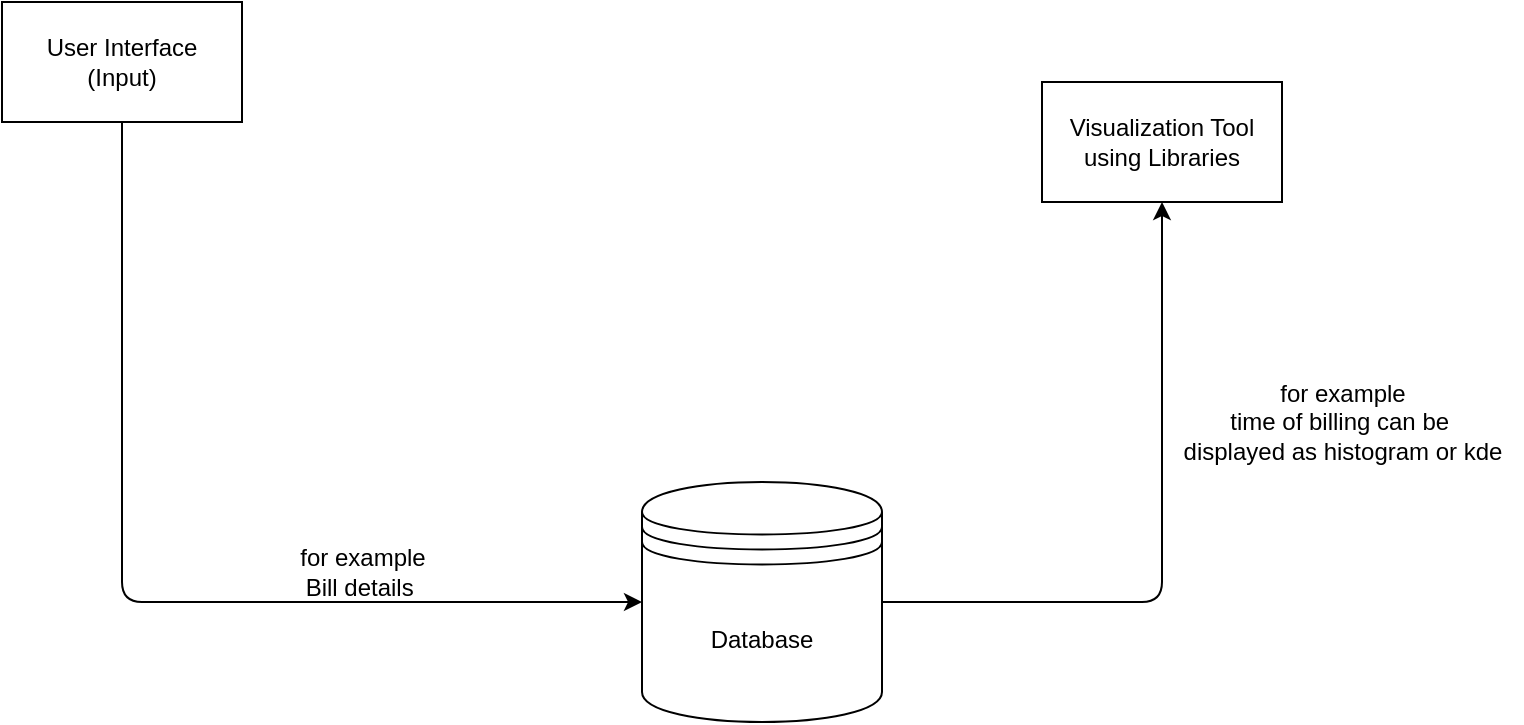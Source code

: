 <mxfile>
    <diagram id="y8rTg7FHPoKtzieyn0er" name="Page-1">
        <mxGraphModel dx="1155" dy="779" grid="1" gridSize="10" guides="1" tooltips="1" connect="1" arrows="1" fold="1" page="1" pageScale="1" pageWidth="850" pageHeight="1100" math="0" shadow="0">
            <root>
                <mxCell id="0"/>
                <mxCell id="1" parent="0"/>
                <mxCell id="7" style="edgeStyle=none;html=1;entryX=0.5;entryY=1;entryDx=0;entryDy=0;" edge="1" parent="1" source="2" target="6">
                    <mxGeometry relative="1" as="geometry">
                        <Array as="points">
                            <mxPoint x="620" y="340"/>
                        </Array>
                    </mxGeometry>
                </mxCell>
                <mxCell id="2" value="Database" style="shape=datastore;whiteSpace=wrap;html=1;" vertex="1" parent="1">
                    <mxGeometry x="360" y="280" width="120" height="120" as="geometry"/>
                </mxCell>
                <mxCell id="4" style="edgeStyle=none;html=1;entryX=0;entryY=0.5;entryDx=0;entryDy=0;" edge="1" parent="1" source="3" target="2">
                    <mxGeometry relative="1" as="geometry">
                        <Array as="points">
                            <mxPoint x="100" y="340"/>
                        </Array>
                    </mxGeometry>
                </mxCell>
                <mxCell id="3" value="User Interface&lt;div&gt;(Input)&lt;/div&gt;" style="rounded=0;whiteSpace=wrap;html=1;" vertex="1" parent="1">
                    <mxGeometry x="40" y="40" width="120" height="60" as="geometry"/>
                </mxCell>
                <mxCell id="5" value="&lt;div&gt;for example&lt;/div&gt;Bill details&amp;nbsp;" style="text;html=1;align=center;verticalAlign=middle;resizable=0;points=[];autosize=1;strokeColor=none;fillColor=none;" vertex="1" parent="1">
                    <mxGeometry x="175" y="305" width="90" height="40" as="geometry"/>
                </mxCell>
                <mxCell id="6" value="Visualization Tool using Libraries" style="rounded=0;whiteSpace=wrap;html=1;" vertex="1" parent="1">
                    <mxGeometry x="560" y="80" width="120" height="60" as="geometry"/>
                </mxCell>
                <mxCell id="8" value="for example&lt;div&gt;time of billing can be&amp;nbsp;&lt;/div&gt;&lt;div&gt;displayed as histogram or kde&lt;/div&gt;" style="text;html=1;align=center;verticalAlign=middle;resizable=0;points=[];autosize=1;strokeColor=none;fillColor=none;" vertex="1" parent="1">
                    <mxGeometry x="620" y="220" width="180" height="60" as="geometry"/>
                </mxCell>
            </root>
        </mxGraphModel>
    </diagram>
</mxfile>